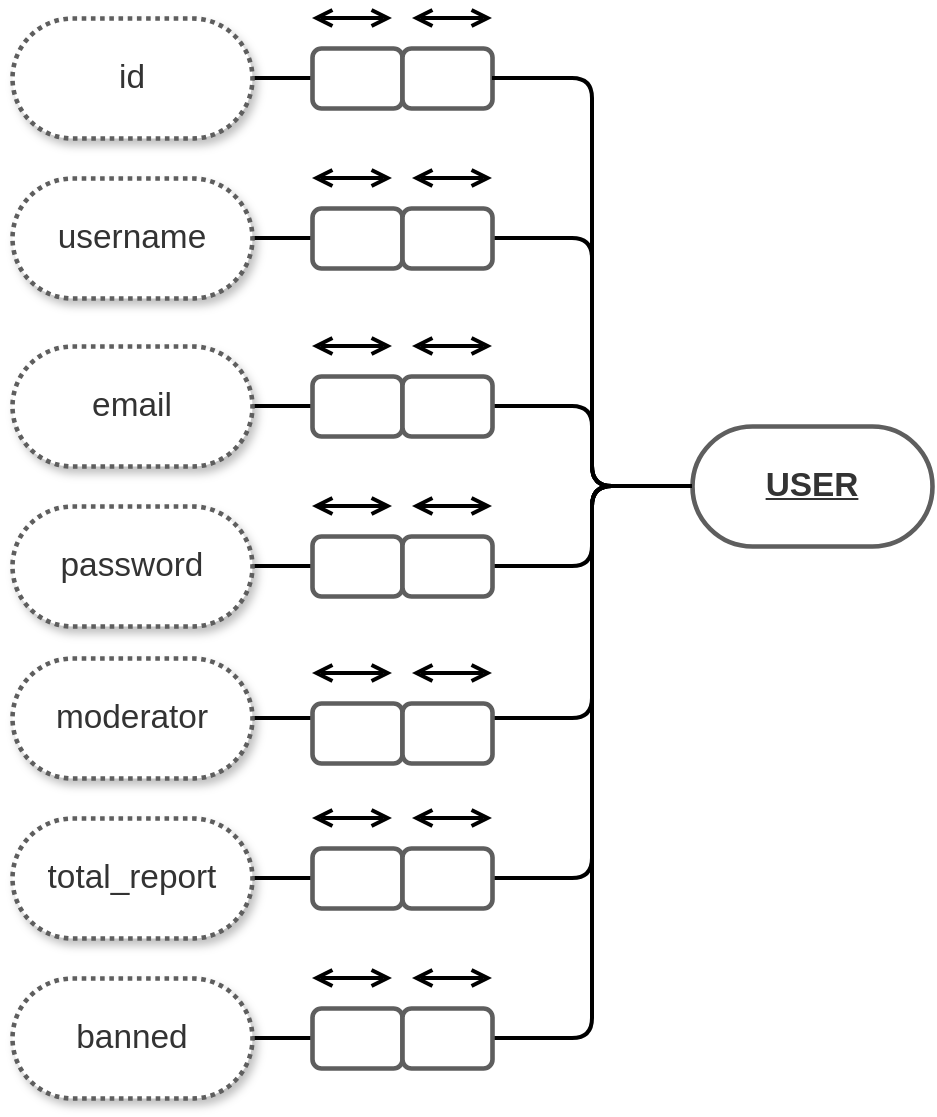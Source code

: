 <mxfile version="20.6.0" type="github">
  <diagram id="EFU45zCrBcRfLharjm3L" name="Page-1">
    <mxGraphModel dx="846" dy="792" grid="1" gridSize="10" guides="1" tooltips="1" connect="1" arrows="1" fold="1" page="1" pageScale="1" pageWidth="1169" pageHeight="827" math="0" shadow="0">
      <root>
        <mxCell id="0" />
        <mxCell id="1" parent="0" />
        <mxCell id="uPJ5uowIPc4x0toajx6l-4" style="orthogonalLoop=1;jettySize=auto;html=1;exitX=0;exitY=0.5;exitDx=0;exitDy=0;entryX=1;entryY=0.5;entryDx=0;entryDy=0;rounded=1;edgeStyle=orthogonalEdgeStyle;endArrow=none;endFill=0;strokeWidth=2;startArrow=none;" edge="1" parent="1" source="uPJ5uowIPc4x0toajx6l-28" target="uPJ5uowIPc4x0toajx6l-11">
          <mxGeometry relative="1" as="geometry">
            <mxPoint x="360" y="384" as="sourcePoint" />
            <mxPoint x="161" y="180" as="targetPoint" />
            <Array as="points" />
          </mxGeometry>
        </mxCell>
        <UserObject label="&lt;u&gt;&lt;b&gt;USER&lt;/b&gt;&lt;/u&gt;" lucidchartObjectId="lu~Z3BZPFLyL" id="uPJ5uowIPc4x0toajx6l-10">
          <mxCell style="html=1;overflow=block;blockSpacing=1;whiteSpace=wrap;rounded=1;arcSize=50;fontSize=16.7;fontColor=#333333;align=center;spacing=3.8;strokeColor=#5e5e5e;strokeOpacity=100;strokeWidth=2.3;" vertex="1" parent="1">
            <mxGeometry x="370" y="354" width="120" height="60" as="geometry" />
          </mxCell>
        </UserObject>
        <UserObject label="id" lucidchartObjectId="lu~Z3BZPFLyL" id="uPJ5uowIPc4x0toajx6l-11">
          <mxCell style="html=1;overflow=block;blockSpacing=1;whiteSpace=wrap;rounded=1;arcSize=50;fontSize=16.7;fontColor=#333333;align=center;spacing=3.8;strokeColor=#5e5e5e;strokeOpacity=100;strokeWidth=2.3;dashed=1;dashPattern=1 1;shadow=1;" vertex="1" parent="1">
            <mxGeometry x="30" y="150" width="120" height="60" as="geometry" />
          </mxCell>
        </UserObject>
        <mxCell id="uPJ5uowIPc4x0toajx6l-20" style="edgeStyle=orthogonalEdgeStyle;rounded=1;orthogonalLoop=1;jettySize=auto;html=1;exitX=1;exitY=0.5;exitDx=0;exitDy=0;entryX=0;entryY=0.5;entryDx=0;entryDy=0;endArrow=none;endFill=0;strokeWidth=2;" edge="1" parent="1" source="uPJ5uowIPc4x0toajx6l-12" target="uPJ5uowIPc4x0toajx6l-10">
          <mxGeometry relative="1" as="geometry">
            <Array as="points">
              <mxPoint x="320" y="260" />
              <mxPoint x="320" y="384" />
            </Array>
          </mxGeometry>
        </mxCell>
        <UserObject label="username" lucidchartObjectId="lu~Z3BZPFLyL" id="uPJ5uowIPc4x0toajx6l-12">
          <mxCell style="html=1;overflow=block;blockSpacing=1;whiteSpace=wrap;rounded=1;arcSize=50;fontSize=16.7;fontColor=#333333;align=center;spacing=3.8;strokeColor=#5e5e5e;strokeOpacity=100;strokeWidth=2.3;dashed=1;dashPattern=1 1;shadow=1;" vertex="1" parent="1">
            <mxGeometry x="30" y="230" width="120" height="60" as="geometry" />
          </mxCell>
        </UserObject>
        <mxCell id="uPJ5uowIPc4x0toajx6l-23" style="edgeStyle=orthogonalEdgeStyle;rounded=1;orthogonalLoop=1;jettySize=auto;html=1;exitX=1;exitY=0.5;exitDx=0;exitDy=0;entryX=0;entryY=0.5;entryDx=0;entryDy=0;endArrow=none;endFill=0;strokeWidth=2;" edge="1" parent="1" source="uPJ5uowIPc4x0toajx6l-13" target="uPJ5uowIPc4x0toajx6l-10">
          <mxGeometry relative="1" as="geometry">
            <Array as="points">
              <mxPoint x="320" y="344" />
              <mxPoint x="320" y="384" />
            </Array>
          </mxGeometry>
        </mxCell>
        <UserObject label="email" lucidchartObjectId="lu~Z3BZPFLyL" id="uPJ5uowIPc4x0toajx6l-13">
          <mxCell style="html=1;overflow=block;blockSpacing=1;whiteSpace=wrap;rounded=1;arcSize=50;fontSize=16.7;fontColor=#333333;align=center;spacing=3.8;strokeColor=#5e5e5e;strokeOpacity=100;strokeWidth=2.3;dashed=1;dashPattern=1 1;shadow=1;" vertex="1" parent="1">
            <mxGeometry x="30" y="314" width="120" height="60" as="geometry" />
          </mxCell>
        </UserObject>
        <mxCell id="uPJ5uowIPc4x0toajx6l-24" style="edgeStyle=orthogonalEdgeStyle;rounded=1;orthogonalLoop=1;jettySize=auto;html=1;exitX=1;exitY=0.5;exitDx=0;exitDy=0;entryX=0;entryY=0.5;entryDx=0;entryDy=0;endArrow=none;endFill=0;strokeWidth=2;" edge="1" parent="1" source="uPJ5uowIPc4x0toajx6l-14" target="uPJ5uowIPc4x0toajx6l-10">
          <mxGeometry relative="1" as="geometry">
            <Array as="points">
              <mxPoint x="320" y="424" />
              <mxPoint x="320" y="384" />
            </Array>
          </mxGeometry>
        </mxCell>
        <UserObject label="password" lucidchartObjectId="lu~Z3BZPFLyL" id="uPJ5uowIPc4x0toajx6l-14">
          <mxCell style="html=1;overflow=block;blockSpacing=1;whiteSpace=wrap;rounded=1;arcSize=50;fontSize=16.7;fontColor=#333333;align=center;spacing=3.8;strokeColor=#5e5e5e;strokeOpacity=100;strokeWidth=2.3;dashed=1;dashPattern=1 1;shadow=1;" vertex="1" parent="1">
            <mxGeometry x="30" y="394" width="120" height="60" as="geometry" />
          </mxCell>
        </UserObject>
        <mxCell id="uPJ5uowIPc4x0toajx6l-25" style="edgeStyle=orthogonalEdgeStyle;rounded=1;orthogonalLoop=1;jettySize=auto;html=1;exitX=1;exitY=0.5;exitDx=0;exitDy=0;entryX=0;entryY=0.5;entryDx=0;entryDy=0;endArrow=none;endFill=0;strokeWidth=2;" edge="1" parent="1" source="uPJ5uowIPc4x0toajx6l-15" target="uPJ5uowIPc4x0toajx6l-10">
          <mxGeometry relative="1" as="geometry">
            <Array as="points">
              <mxPoint x="320" y="500" />
              <mxPoint x="320" y="384" />
            </Array>
          </mxGeometry>
        </mxCell>
        <UserObject label="moderator" lucidchartObjectId="lu~Z3BZPFLyL" id="uPJ5uowIPc4x0toajx6l-15">
          <mxCell style="html=1;overflow=block;blockSpacing=1;whiteSpace=wrap;rounded=1;arcSize=50;fontSize=16.7;fontColor=#333333;align=center;spacing=3.8;strokeColor=#5e5e5e;strokeOpacity=100;strokeWidth=2.3;dashed=1;dashPattern=1 1;shadow=1;" vertex="1" parent="1">
            <mxGeometry x="30" y="470" width="120" height="60" as="geometry" />
          </mxCell>
        </UserObject>
        <mxCell id="uPJ5uowIPc4x0toajx6l-26" style="edgeStyle=orthogonalEdgeStyle;rounded=1;orthogonalLoop=1;jettySize=auto;html=1;exitX=1;exitY=0.5;exitDx=0;exitDy=0;entryX=0;entryY=0.5;entryDx=0;entryDy=0;endArrow=none;endFill=0;strokeWidth=2;" edge="1" parent="1" source="uPJ5uowIPc4x0toajx6l-16" target="uPJ5uowIPc4x0toajx6l-10">
          <mxGeometry relative="1" as="geometry">
            <Array as="points">
              <mxPoint x="320" y="580" />
              <mxPoint x="320" y="384" />
            </Array>
          </mxGeometry>
        </mxCell>
        <UserObject label="total_report" lucidchartObjectId="lu~Z3BZPFLyL" id="uPJ5uowIPc4x0toajx6l-16">
          <mxCell style="html=1;overflow=block;blockSpacing=1;whiteSpace=wrap;rounded=1;arcSize=50;fontSize=16.7;fontColor=#333333;align=center;spacing=3.8;strokeColor=#5e5e5e;strokeOpacity=100;strokeWidth=2.3;dashed=1;dashPattern=1 1;shadow=1;" vertex="1" parent="1">
            <mxGeometry x="30" y="550" width="120" height="60" as="geometry" />
          </mxCell>
        </UserObject>
        <mxCell id="uPJ5uowIPc4x0toajx6l-27" style="edgeStyle=orthogonalEdgeStyle;rounded=1;orthogonalLoop=1;jettySize=auto;html=1;exitX=1;exitY=0.5;exitDx=0;exitDy=0;entryX=0;entryY=0.5;entryDx=0;entryDy=0;endArrow=none;endFill=0;strokeWidth=2;" edge="1" parent="1" source="uPJ5uowIPc4x0toajx6l-17" target="uPJ5uowIPc4x0toajx6l-10">
          <mxGeometry relative="1" as="geometry">
            <Array as="points">
              <mxPoint x="320" y="660" />
              <mxPoint x="320" y="384" />
            </Array>
          </mxGeometry>
        </mxCell>
        <UserObject label="banned" lucidchartObjectId="lu~Z3BZPFLyL" id="uPJ5uowIPc4x0toajx6l-17">
          <mxCell style="html=1;overflow=block;blockSpacing=1;whiteSpace=wrap;rounded=1;arcSize=50;fontSize=16.7;fontColor=#333333;align=center;spacing=3.8;strokeColor=#5e5e5e;strokeOpacity=100;strokeWidth=2.3;dashed=1;dashPattern=1 1;shadow=1;" vertex="1" parent="1">
            <mxGeometry x="30" y="630" width="120" height="60" as="geometry" />
          </mxCell>
        </UserObject>
        <UserObject label=" " lucidchartObjectId="0ZP0.2TleyX3" id="uPJ5uowIPc4x0toajx6l-28">
          <mxCell style="html=1;overflow=block;blockSpacing=1;whiteSpace=wrap;fontSize=16.7;fontColor=#333333;align=center;spacing=9;strokeColor=#5e5e5e;strokeOpacity=100;rounded=1;absoluteArcSize=1;arcSize=9;strokeWidth=2.3;" vertex="1" parent="1">
            <mxGeometry x="180" y="165" width="45" height="30" as="geometry" />
          </mxCell>
        </UserObject>
        <mxCell id="uPJ5uowIPc4x0toajx6l-29" value="" style="orthogonalLoop=1;jettySize=auto;html=1;exitX=0;exitY=0.5;exitDx=0;exitDy=0;entryX=1;entryY=0.5;entryDx=0;entryDy=0;rounded=1;edgeStyle=orthogonalEdgeStyle;endArrow=none;endFill=0;strokeWidth=2;startArrow=none;" edge="1" parent="1" source="uPJ5uowIPc4x0toajx6l-30" target="uPJ5uowIPc4x0toajx6l-28">
          <mxGeometry relative="1" as="geometry">
            <mxPoint x="370" y="384" as="sourcePoint" />
            <mxPoint x="150" y="180" as="targetPoint" />
            <Array as="points" />
          </mxGeometry>
        </mxCell>
        <UserObject label=" " lucidchartObjectId="0ZP0.2TleyX3" id="uPJ5uowIPc4x0toajx6l-30">
          <mxCell style="html=1;overflow=block;blockSpacing=1;whiteSpace=wrap;fontSize=16.7;fontColor=#333333;align=center;spacing=9;strokeColor=#5e5e5e;strokeOpacity=100;rounded=1;absoluteArcSize=1;arcSize=9;strokeWidth=2.3;" vertex="1" parent="1">
            <mxGeometry x="225" y="165" width="45" height="30" as="geometry" />
          </mxCell>
        </UserObject>
        <mxCell id="uPJ5uowIPc4x0toajx6l-31" value="" style="orthogonalLoop=1;jettySize=auto;html=1;exitX=0;exitY=0.5;exitDx=0;exitDy=0;entryX=1;entryY=0.5;entryDx=0;entryDy=0;rounded=1;edgeStyle=orthogonalEdgeStyle;endArrow=none;endFill=0;strokeWidth=2;" edge="1" parent="1" source="uPJ5uowIPc4x0toajx6l-10" target="uPJ5uowIPc4x0toajx6l-30">
          <mxGeometry relative="1" as="geometry">
            <mxPoint x="370" y="384" as="sourcePoint" />
            <mxPoint x="225" y="180" as="targetPoint" />
            <Array as="points">
              <mxPoint x="320" y="384" />
              <mxPoint x="320" y="180" />
            </Array>
          </mxGeometry>
        </mxCell>
        <mxCell id="uPJ5uowIPc4x0toajx6l-33" value="" style="orthogonalLoop=1;jettySize=auto;html=1;exitX=0;exitY=0.5;exitDx=0;exitDy=0;entryX=1;entryY=0.5;entryDx=0;entryDy=0;rounded=1;edgeStyle=orthogonalEdgeStyle;endArrow=none;endFill=0;strokeWidth=2;startArrow=none;" edge="1" parent="1">
          <mxGeometry relative="1" as="geometry">
            <mxPoint x="225" y="260" as="sourcePoint" />
            <mxPoint x="225" y="260" as="targetPoint" />
            <Array as="points" />
          </mxGeometry>
        </mxCell>
        <mxCell id="uPJ5uowIPc4x0toajx6l-36" value="" style="orthogonalLoop=1;jettySize=auto;html=1;exitX=0;exitY=0.5;exitDx=0;exitDy=0;entryX=1;entryY=0.5;entryDx=0;entryDy=0;rounded=1;edgeStyle=orthogonalEdgeStyle;endArrow=none;endFill=0;strokeWidth=2;startArrow=none;" edge="1" parent="1">
          <mxGeometry relative="1" as="geometry">
            <mxPoint x="225" y="344" as="sourcePoint" />
            <mxPoint x="225" y="344" as="targetPoint" />
            <Array as="points" />
          </mxGeometry>
        </mxCell>
        <mxCell id="uPJ5uowIPc4x0toajx6l-39" value="" style="orthogonalLoop=1;jettySize=auto;html=1;exitX=0;exitY=0.5;exitDx=0;exitDy=0;entryX=1;entryY=0.5;entryDx=0;entryDy=0;rounded=1;edgeStyle=orthogonalEdgeStyle;endArrow=none;endFill=0;strokeWidth=2;startArrow=none;" edge="1" parent="1">
          <mxGeometry relative="1" as="geometry">
            <mxPoint x="225" y="424" as="sourcePoint" />
            <mxPoint x="225" y="424" as="targetPoint" />
            <Array as="points" />
          </mxGeometry>
        </mxCell>
        <mxCell id="uPJ5uowIPc4x0toajx6l-42" value="" style="orthogonalLoop=1;jettySize=auto;html=1;exitX=0;exitY=0.5;exitDx=0;exitDy=0;entryX=1;entryY=0.5;entryDx=0;entryDy=0;rounded=1;edgeStyle=orthogonalEdgeStyle;endArrow=none;endFill=0;strokeWidth=2;startArrow=none;" edge="1" parent="1">
          <mxGeometry relative="1" as="geometry">
            <mxPoint x="225" y="500" as="sourcePoint" />
            <mxPoint x="225" y="500" as="targetPoint" />
            <Array as="points" />
          </mxGeometry>
        </mxCell>
        <mxCell id="uPJ5uowIPc4x0toajx6l-45" value="" style="orthogonalLoop=1;jettySize=auto;html=1;exitX=0;exitY=0.5;exitDx=0;exitDy=0;entryX=1;entryY=0.5;entryDx=0;entryDy=0;rounded=1;edgeStyle=orthogonalEdgeStyle;endArrow=none;endFill=0;strokeWidth=2;startArrow=none;" edge="1" parent="1">
          <mxGeometry relative="1" as="geometry">
            <mxPoint x="225" y="580" as="sourcePoint" />
            <mxPoint x="225" y="580" as="targetPoint" />
            <Array as="points" />
          </mxGeometry>
        </mxCell>
        <mxCell id="uPJ5uowIPc4x0toajx6l-48" value="" style="orthogonalLoop=1;jettySize=auto;html=1;exitX=0;exitY=0.5;exitDx=0;exitDy=0;entryX=1;entryY=0.5;entryDx=0;entryDy=0;rounded=1;edgeStyle=orthogonalEdgeStyle;endArrow=none;endFill=0;strokeWidth=2;startArrow=none;" edge="1" parent="1">
          <mxGeometry relative="1" as="geometry">
            <mxPoint x="225" y="660" as="sourcePoint" />
            <mxPoint x="225" y="660" as="targetPoint" />
            <Array as="points" />
          </mxGeometry>
        </mxCell>
        <mxCell id="uPJ5uowIPc4x0toajx6l-50" value="" style="endArrow=open;html=1;rounded=1;strokeWidth=2;startArrow=open;startFill=0;endFill=0;" edge="1" parent="1">
          <mxGeometry width="50" height="50" relative="1" as="geometry">
            <mxPoint x="180" y="150" as="sourcePoint" />
            <mxPoint x="220" y="150" as="targetPoint" />
          </mxGeometry>
        </mxCell>
        <mxCell id="uPJ5uowIPc4x0toajx6l-51" value="" style="endArrow=open;html=1;rounded=1;strokeWidth=2;startArrow=open;startFill=0;endFill=0;" edge="1" parent="1">
          <mxGeometry width="50" height="50" relative="1" as="geometry">
            <mxPoint x="230" y="150" as="sourcePoint" />
            <mxPoint x="270" y="150" as="targetPoint" />
          </mxGeometry>
        </mxCell>
        <UserObject label=" " lucidchartObjectId="0ZP0.2TleyX3" id="uPJ5uowIPc4x0toajx6l-54">
          <mxCell style="html=1;overflow=block;blockSpacing=1;whiteSpace=wrap;fontSize=16.7;fontColor=#333333;align=center;spacing=9;strokeColor=#5e5e5e;strokeOpacity=100;rounded=1;absoluteArcSize=1;arcSize=9;strokeWidth=2.3;" vertex="1" parent="1">
            <mxGeometry x="180" y="245" width="45" height="30" as="geometry" />
          </mxCell>
        </UserObject>
        <mxCell id="uPJ5uowIPc4x0toajx6l-55" value="" style="orthogonalLoop=1;jettySize=auto;html=1;exitX=0;exitY=0.5;exitDx=0;exitDy=0;entryX=1;entryY=0.5;entryDx=0;entryDy=0;rounded=1;edgeStyle=orthogonalEdgeStyle;endArrow=none;endFill=0;strokeWidth=2;startArrow=none;" edge="1" parent="1" source="uPJ5uowIPc4x0toajx6l-56" target="uPJ5uowIPc4x0toajx6l-54">
          <mxGeometry relative="1" as="geometry">
            <mxPoint x="370" y="464" as="sourcePoint" />
            <mxPoint x="150" y="260" as="targetPoint" />
            <Array as="points" />
          </mxGeometry>
        </mxCell>
        <UserObject label=" " lucidchartObjectId="0ZP0.2TleyX3" id="uPJ5uowIPc4x0toajx6l-56">
          <mxCell style="html=1;overflow=block;blockSpacing=1;whiteSpace=wrap;fontSize=16.7;fontColor=#333333;align=center;spacing=9;strokeColor=#5e5e5e;strokeOpacity=100;rounded=1;absoluteArcSize=1;arcSize=9;strokeWidth=2.3;" vertex="1" parent="1">
            <mxGeometry x="225" y="245" width="45" height="30" as="geometry" />
          </mxCell>
        </UserObject>
        <mxCell id="uPJ5uowIPc4x0toajx6l-57" value="" style="endArrow=open;html=1;rounded=1;strokeWidth=2;startArrow=open;startFill=0;endFill=0;" edge="1" parent="1">
          <mxGeometry width="50" height="50" relative="1" as="geometry">
            <mxPoint x="180" y="230.0" as="sourcePoint" />
            <mxPoint x="220" y="230.0" as="targetPoint" />
          </mxGeometry>
        </mxCell>
        <mxCell id="uPJ5uowIPc4x0toajx6l-58" value="" style="endArrow=open;html=1;rounded=1;strokeWidth=2;startArrow=open;startFill=0;endFill=0;" edge="1" parent="1">
          <mxGeometry width="50" height="50" relative="1" as="geometry">
            <mxPoint x="230" y="230.0" as="sourcePoint" />
            <mxPoint x="270" y="230.0" as="targetPoint" />
          </mxGeometry>
        </mxCell>
        <UserObject label=" " lucidchartObjectId="0ZP0.2TleyX3" id="uPJ5uowIPc4x0toajx6l-59">
          <mxCell style="html=1;overflow=block;blockSpacing=1;whiteSpace=wrap;fontSize=16.7;fontColor=#333333;align=center;spacing=9;strokeColor=#5e5e5e;strokeOpacity=100;rounded=1;absoluteArcSize=1;arcSize=9;strokeWidth=2.3;" vertex="1" parent="1">
            <mxGeometry x="180" y="329" width="45" height="30" as="geometry" />
          </mxCell>
        </UserObject>
        <mxCell id="uPJ5uowIPc4x0toajx6l-60" value="" style="orthogonalLoop=1;jettySize=auto;html=1;exitX=0;exitY=0.5;exitDx=0;exitDy=0;entryX=1;entryY=0.5;entryDx=0;entryDy=0;rounded=1;edgeStyle=orthogonalEdgeStyle;endArrow=none;endFill=0;strokeWidth=2;startArrow=none;" edge="1" parent="1" source="uPJ5uowIPc4x0toajx6l-61" target="uPJ5uowIPc4x0toajx6l-59">
          <mxGeometry relative="1" as="geometry">
            <mxPoint x="370" y="548" as="sourcePoint" />
            <mxPoint x="150" y="344" as="targetPoint" />
            <Array as="points" />
          </mxGeometry>
        </mxCell>
        <UserObject label=" " lucidchartObjectId="0ZP0.2TleyX3" id="uPJ5uowIPc4x0toajx6l-61">
          <mxCell style="html=1;overflow=block;blockSpacing=1;whiteSpace=wrap;fontSize=16.7;fontColor=#333333;align=center;spacing=9;strokeColor=#5e5e5e;strokeOpacity=100;rounded=1;absoluteArcSize=1;arcSize=9;strokeWidth=2.3;" vertex="1" parent="1">
            <mxGeometry x="225" y="329" width="45" height="30" as="geometry" />
          </mxCell>
        </UserObject>
        <mxCell id="uPJ5uowIPc4x0toajx6l-62" value="" style="endArrow=open;html=1;rounded=1;strokeWidth=2;startArrow=open;startFill=0;endFill=0;" edge="1" parent="1">
          <mxGeometry width="50" height="50" relative="1" as="geometry">
            <mxPoint x="180" y="314.0" as="sourcePoint" />
            <mxPoint x="220" y="314.0" as="targetPoint" />
          </mxGeometry>
        </mxCell>
        <mxCell id="uPJ5uowIPc4x0toajx6l-63" value="" style="endArrow=open;html=1;rounded=1;strokeWidth=2;startArrow=open;startFill=0;endFill=0;" edge="1" parent="1">
          <mxGeometry width="50" height="50" relative="1" as="geometry">
            <mxPoint x="230" y="314.0" as="sourcePoint" />
            <mxPoint x="270" y="314.0" as="targetPoint" />
          </mxGeometry>
        </mxCell>
        <UserObject label=" " lucidchartObjectId="0ZP0.2TleyX3" id="uPJ5uowIPc4x0toajx6l-64">
          <mxCell style="html=1;overflow=block;blockSpacing=1;whiteSpace=wrap;fontSize=16.7;fontColor=#333333;align=center;spacing=9;strokeColor=#5e5e5e;strokeOpacity=100;rounded=1;absoluteArcSize=1;arcSize=9;strokeWidth=2.3;" vertex="1" parent="1">
            <mxGeometry x="180" y="409" width="45" height="30" as="geometry" />
          </mxCell>
        </UserObject>
        <mxCell id="uPJ5uowIPc4x0toajx6l-65" value="" style="orthogonalLoop=1;jettySize=auto;html=1;exitX=0;exitY=0.5;exitDx=0;exitDy=0;entryX=1;entryY=0.5;entryDx=0;entryDy=0;rounded=1;edgeStyle=orthogonalEdgeStyle;endArrow=none;endFill=0;strokeWidth=2;startArrow=none;" edge="1" parent="1" source="uPJ5uowIPc4x0toajx6l-66" target="uPJ5uowIPc4x0toajx6l-64">
          <mxGeometry relative="1" as="geometry">
            <mxPoint x="370" y="628" as="sourcePoint" />
            <mxPoint x="150" y="424" as="targetPoint" />
            <Array as="points" />
          </mxGeometry>
        </mxCell>
        <UserObject label=" " lucidchartObjectId="0ZP0.2TleyX3" id="uPJ5uowIPc4x0toajx6l-66">
          <mxCell style="html=1;overflow=block;blockSpacing=1;whiteSpace=wrap;fontSize=16.7;fontColor=#333333;align=center;spacing=9;strokeColor=#5e5e5e;strokeOpacity=100;rounded=1;absoluteArcSize=1;arcSize=9;strokeWidth=2.3;" vertex="1" parent="1">
            <mxGeometry x="225" y="409" width="45" height="30" as="geometry" />
          </mxCell>
        </UserObject>
        <mxCell id="uPJ5uowIPc4x0toajx6l-67" value="" style="endArrow=open;html=1;rounded=1;strokeWidth=2;startArrow=open;startFill=0;endFill=0;" edge="1" parent="1">
          <mxGeometry width="50" height="50" relative="1" as="geometry">
            <mxPoint x="180" y="394" as="sourcePoint" />
            <mxPoint x="220" y="394" as="targetPoint" />
          </mxGeometry>
        </mxCell>
        <mxCell id="uPJ5uowIPc4x0toajx6l-68" value="" style="endArrow=open;html=1;rounded=1;strokeWidth=2;startArrow=open;startFill=0;endFill=0;" edge="1" parent="1">
          <mxGeometry width="50" height="50" relative="1" as="geometry">
            <mxPoint x="230" y="394" as="sourcePoint" />
            <mxPoint x="270" y="394" as="targetPoint" />
          </mxGeometry>
        </mxCell>
        <UserObject label=" " lucidchartObjectId="0ZP0.2TleyX3" id="uPJ5uowIPc4x0toajx6l-69">
          <mxCell style="html=1;overflow=block;blockSpacing=1;whiteSpace=wrap;fontSize=16.7;fontColor=#333333;align=center;spacing=9;strokeColor=#5e5e5e;strokeOpacity=100;rounded=1;absoluteArcSize=1;arcSize=9;strokeWidth=2.3;" vertex="1" parent="1">
            <mxGeometry x="180" y="492.5" width="45" height="30" as="geometry" />
          </mxCell>
        </UserObject>
        <mxCell id="uPJ5uowIPc4x0toajx6l-70" value="" style="orthogonalLoop=1;jettySize=auto;html=1;exitX=0;exitY=0.5;exitDx=0;exitDy=0;entryX=1;entryY=0.5;entryDx=0;entryDy=0;rounded=1;edgeStyle=orthogonalEdgeStyle;endArrow=none;endFill=0;strokeWidth=2;startArrow=none;" edge="1" parent="1" source="uPJ5uowIPc4x0toajx6l-71" target="uPJ5uowIPc4x0toajx6l-69">
          <mxGeometry relative="1" as="geometry">
            <mxPoint x="370" y="711.5" as="sourcePoint" />
            <mxPoint x="150" y="507.5" as="targetPoint" />
            <Array as="points" />
          </mxGeometry>
        </mxCell>
        <UserObject label=" " lucidchartObjectId="0ZP0.2TleyX3" id="uPJ5uowIPc4x0toajx6l-71">
          <mxCell style="html=1;overflow=block;blockSpacing=1;whiteSpace=wrap;fontSize=16.7;fontColor=#333333;align=center;spacing=9;strokeColor=#5e5e5e;strokeOpacity=100;rounded=1;absoluteArcSize=1;arcSize=9;strokeWidth=2.3;" vertex="1" parent="1">
            <mxGeometry x="225" y="492.5" width="45" height="30" as="geometry" />
          </mxCell>
        </UserObject>
        <mxCell id="uPJ5uowIPc4x0toajx6l-72" value="" style="endArrow=open;html=1;rounded=1;strokeWidth=2;startArrow=open;startFill=0;endFill=0;" edge="1" parent="1">
          <mxGeometry width="50" height="50" relative="1" as="geometry">
            <mxPoint x="180" y="477.5" as="sourcePoint" />
            <mxPoint x="220" y="477.5" as="targetPoint" />
          </mxGeometry>
        </mxCell>
        <mxCell id="uPJ5uowIPc4x0toajx6l-73" value="" style="endArrow=open;html=1;rounded=1;strokeWidth=2;startArrow=open;startFill=0;endFill=0;" edge="1" parent="1">
          <mxGeometry width="50" height="50" relative="1" as="geometry">
            <mxPoint x="230" y="477.5" as="sourcePoint" />
            <mxPoint x="270" y="477.5" as="targetPoint" />
          </mxGeometry>
        </mxCell>
        <UserObject label=" " lucidchartObjectId="0ZP0.2TleyX3" id="uPJ5uowIPc4x0toajx6l-74">
          <mxCell style="html=1;overflow=block;blockSpacing=1;whiteSpace=wrap;fontSize=16.7;fontColor=#333333;align=center;spacing=9;strokeColor=#5e5e5e;strokeOpacity=100;rounded=1;absoluteArcSize=1;arcSize=9;strokeWidth=2.3;" vertex="1" parent="1">
            <mxGeometry x="180" y="565" width="45" height="30" as="geometry" />
          </mxCell>
        </UserObject>
        <mxCell id="uPJ5uowIPc4x0toajx6l-75" value="" style="orthogonalLoop=1;jettySize=auto;html=1;exitX=0;exitY=0.5;exitDx=0;exitDy=0;entryX=1;entryY=0.5;entryDx=0;entryDy=0;rounded=1;edgeStyle=orthogonalEdgeStyle;endArrow=none;endFill=0;strokeWidth=2;startArrow=none;" edge="1" parent="1" source="uPJ5uowIPc4x0toajx6l-76" target="uPJ5uowIPc4x0toajx6l-74">
          <mxGeometry relative="1" as="geometry">
            <mxPoint x="370" y="784" as="sourcePoint" />
            <mxPoint x="150" y="580" as="targetPoint" />
            <Array as="points" />
          </mxGeometry>
        </mxCell>
        <UserObject label=" " lucidchartObjectId="0ZP0.2TleyX3" id="uPJ5uowIPc4x0toajx6l-76">
          <mxCell style="html=1;overflow=block;blockSpacing=1;whiteSpace=wrap;fontSize=16.7;fontColor=#333333;align=center;spacing=9;strokeColor=#5e5e5e;strokeOpacity=100;rounded=1;absoluteArcSize=1;arcSize=9;strokeWidth=2.3;" vertex="1" parent="1">
            <mxGeometry x="225" y="565" width="45" height="30" as="geometry" />
          </mxCell>
        </UserObject>
        <mxCell id="uPJ5uowIPc4x0toajx6l-77" value="" style="endArrow=open;html=1;rounded=1;strokeWidth=2;startArrow=open;startFill=0;endFill=0;" edge="1" parent="1">
          <mxGeometry width="50" height="50" relative="1" as="geometry">
            <mxPoint x="180" y="550" as="sourcePoint" />
            <mxPoint x="220" y="550" as="targetPoint" />
          </mxGeometry>
        </mxCell>
        <mxCell id="uPJ5uowIPc4x0toajx6l-78" value="" style="endArrow=open;html=1;rounded=1;strokeWidth=2;startArrow=open;startFill=0;endFill=0;" edge="1" parent="1">
          <mxGeometry width="50" height="50" relative="1" as="geometry">
            <mxPoint x="230" y="550" as="sourcePoint" />
            <mxPoint x="270" y="550" as="targetPoint" />
          </mxGeometry>
        </mxCell>
        <UserObject label=" " lucidchartObjectId="0ZP0.2TleyX3" id="uPJ5uowIPc4x0toajx6l-79">
          <mxCell style="html=1;overflow=block;blockSpacing=1;whiteSpace=wrap;fontSize=16.7;fontColor=#333333;align=center;spacing=9;strokeColor=#5e5e5e;strokeOpacity=100;rounded=1;absoluteArcSize=1;arcSize=9;strokeWidth=2.3;" vertex="1" parent="1">
            <mxGeometry x="180" y="645" width="45" height="30" as="geometry" />
          </mxCell>
        </UserObject>
        <mxCell id="uPJ5uowIPc4x0toajx6l-80" value="" style="orthogonalLoop=1;jettySize=auto;html=1;exitX=0;exitY=0.5;exitDx=0;exitDy=0;entryX=1;entryY=0.5;entryDx=0;entryDy=0;rounded=1;edgeStyle=orthogonalEdgeStyle;endArrow=none;endFill=0;strokeWidth=2;startArrow=none;" edge="1" parent="1" source="uPJ5uowIPc4x0toajx6l-81" target="uPJ5uowIPc4x0toajx6l-79">
          <mxGeometry relative="1" as="geometry">
            <mxPoint x="370" y="864" as="sourcePoint" />
            <mxPoint x="150" y="660" as="targetPoint" />
            <Array as="points" />
          </mxGeometry>
        </mxCell>
        <UserObject label=" " lucidchartObjectId="0ZP0.2TleyX3" id="uPJ5uowIPc4x0toajx6l-81">
          <mxCell style="html=1;overflow=block;blockSpacing=1;whiteSpace=wrap;fontSize=16.7;fontColor=#333333;align=center;spacing=9;strokeColor=#5e5e5e;strokeOpacity=100;rounded=1;absoluteArcSize=1;arcSize=9;strokeWidth=2.3;" vertex="1" parent="1">
            <mxGeometry x="225" y="645" width="45" height="30" as="geometry" />
          </mxCell>
        </UserObject>
        <mxCell id="uPJ5uowIPc4x0toajx6l-82" value="" style="endArrow=open;html=1;rounded=1;strokeWidth=2;startArrow=open;startFill=0;endFill=0;" edge="1" parent="1">
          <mxGeometry width="50" height="50" relative="1" as="geometry">
            <mxPoint x="180" y="630" as="sourcePoint" />
            <mxPoint x="220" y="630" as="targetPoint" />
          </mxGeometry>
        </mxCell>
        <mxCell id="uPJ5uowIPc4x0toajx6l-83" value="" style="endArrow=open;html=1;rounded=1;strokeWidth=2;startArrow=open;startFill=0;endFill=0;" edge="1" parent="1">
          <mxGeometry width="50" height="50" relative="1" as="geometry">
            <mxPoint x="230" y="630" as="sourcePoint" />
            <mxPoint x="270" y="630" as="targetPoint" />
          </mxGeometry>
        </mxCell>
      </root>
    </mxGraphModel>
  </diagram>
</mxfile>
